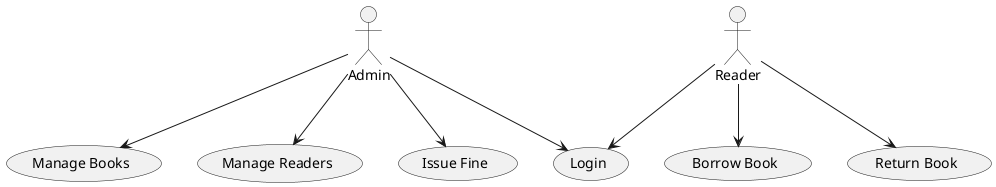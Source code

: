 @startuml Use_Case_MySQL

actor Admin
actor Reader

usecase "Manage Books" as UC1
usecase "Borrow Book" as UC2
usecase "Return Book" as UC3
usecase "Manage Readers" as UC4
usecase "Issue Fine" as UC5
usecase "Login" as UC6

Admin --> UC1
Admin --> UC4
Admin --> UC5
Admin --> UC6

Reader --> UC2
Reader --> UC3
Reader --> UC6

@enduml
